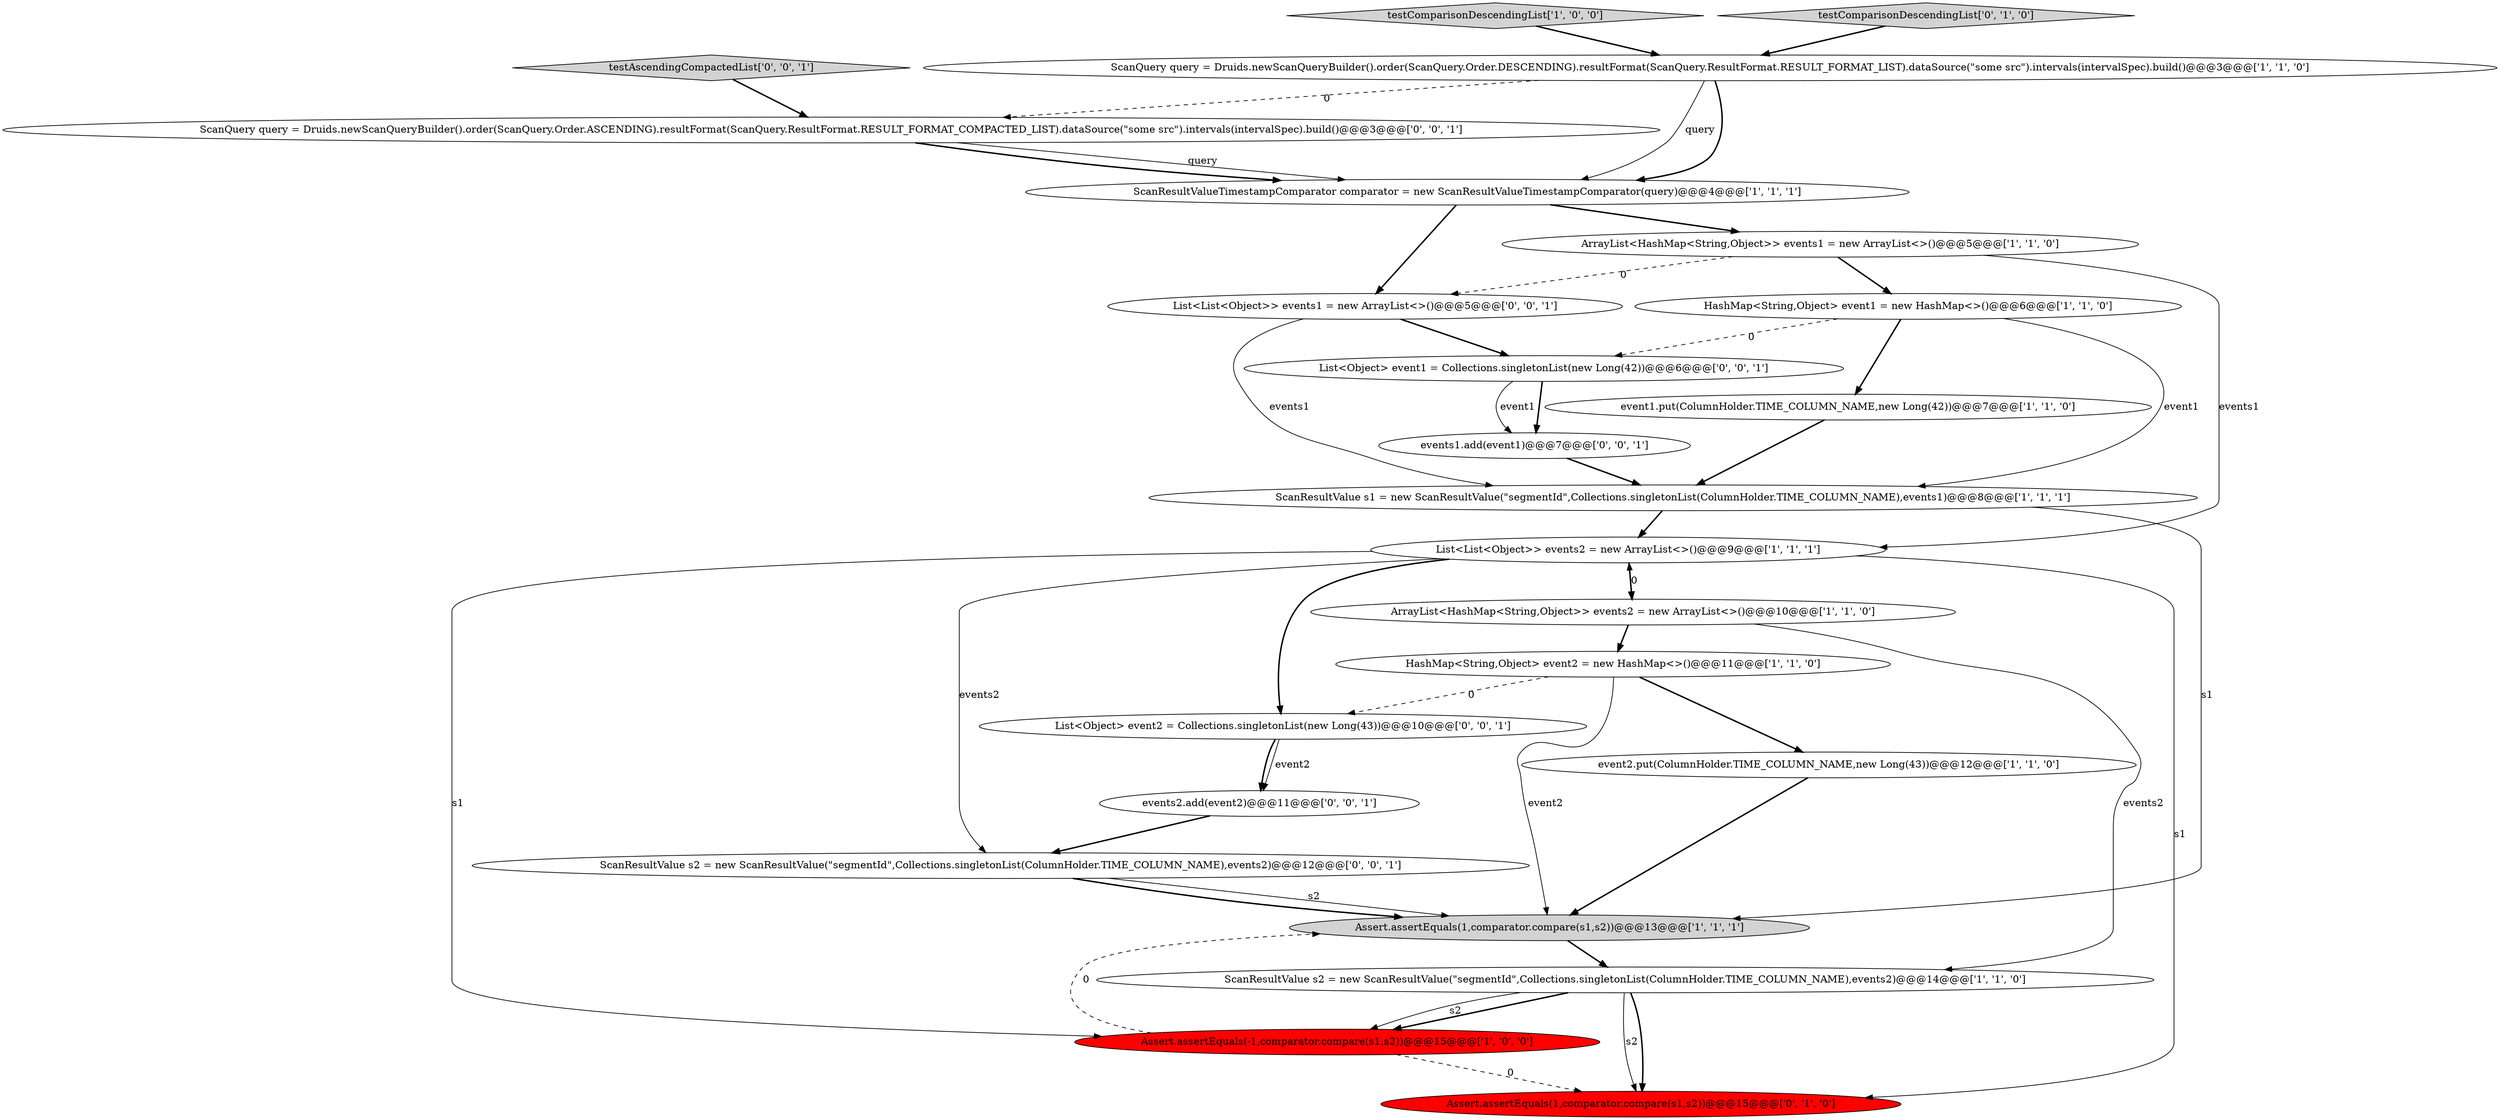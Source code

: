 digraph {
17 [style = filled, label = "List<Object> event1 = Collections.singletonList(new Long(42))@@@6@@@['0', '0', '1']", fillcolor = white, shape = ellipse image = "AAA0AAABBB3BBB"];
5 [style = filled, label = "ScanQuery query = Druids.newScanQueryBuilder().order(ScanQuery.Order.DESCENDING).resultFormat(ScanQuery.ResultFormat.RESULT_FORMAT_LIST).dataSource(\"some src\").intervals(intervalSpec).build()@@@3@@@['1', '1', '0']", fillcolor = white, shape = ellipse image = "AAA0AAABBB1BBB"];
15 [style = filled, label = "Assert.assertEquals(1,comparator.compare(s1,s2))@@@15@@@['0', '1', '0']", fillcolor = red, shape = ellipse image = "AAA1AAABBB2BBB"];
23 [style = filled, label = "events2.add(event2)@@@11@@@['0', '0', '1']", fillcolor = white, shape = ellipse image = "AAA0AAABBB3BBB"];
3 [style = filled, label = "event1.put(ColumnHolder.TIME_COLUMN_NAME,new Long(42))@@@7@@@['1', '1', '0']", fillcolor = white, shape = ellipse image = "AAA0AAABBB1BBB"];
18 [style = filled, label = "List<Object> event2 = Collections.singletonList(new Long(43))@@@10@@@['0', '0', '1']", fillcolor = white, shape = ellipse image = "AAA0AAABBB3BBB"];
11 [style = filled, label = "ArrayList<HashMap<String,Object>> events1 = new ArrayList<>()@@@5@@@['1', '1', '0']", fillcolor = white, shape = ellipse image = "AAA0AAABBB1BBB"];
6 [style = filled, label = "ScanResultValue s1 = new ScanResultValue(\"segmentId\",Collections.singletonList(ColumnHolder.TIME_COLUMN_NAME),events1)@@@8@@@['1', '1', '1']", fillcolor = white, shape = ellipse image = "AAA0AAABBB1BBB"];
0 [style = filled, label = "HashMap<String,Object> event2 = new HashMap<>()@@@11@@@['1', '1', '0']", fillcolor = white, shape = ellipse image = "AAA0AAABBB1BBB"];
13 [style = filled, label = "testComparisonDescendingList['1', '0', '0']", fillcolor = lightgray, shape = diamond image = "AAA0AAABBB1BBB"];
2 [style = filled, label = "HashMap<String,Object> event1 = new HashMap<>()@@@6@@@['1', '1', '0']", fillcolor = white, shape = ellipse image = "AAA0AAABBB1BBB"];
1 [style = filled, label = "Assert.assertEquals(-1,comparator.compare(s1,s2))@@@15@@@['1', '0', '0']", fillcolor = red, shape = ellipse image = "AAA1AAABBB1BBB"];
14 [style = filled, label = "testComparisonDescendingList['0', '1', '0']", fillcolor = lightgray, shape = diamond image = "AAA0AAABBB2BBB"];
9 [style = filled, label = "event2.put(ColumnHolder.TIME_COLUMN_NAME,new Long(43))@@@12@@@['1', '1', '0']", fillcolor = white, shape = ellipse image = "AAA0AAABBB1BBB"];
10 [style = filled, label = "ScanResultValue s2 = new ScanResultValue(\"segmentId\",Collections.singletonList(ColumnHolder.TIME_COLUMN_NAME),events2)@@@14@@@['1', '1', '0']", fillcolor = white, shape = ellipse image = "AAA0AAABBB1BBB"];
4 [style = filled, label = "ArrayList<HashMap<String,Object>> events2 = new ArrayList<>()@@@10@@@['1', '1', '0']", fillcolor = white, shape = ellipse image = "AAA0AAABBB1BBB"];
7 [style = filled, label = "List<List<Object>> events2 = new ArrayList<>()@@@9@@@['1', '1', '1']", fillcolor = white, shape = ellipse image = "AAA0AAABBB1BBB"];
22 [style = filled, label = "ScanQuery query = Druids.newScanQueryBuilder().order(ScanQuery.Order.ASCENDING).resultFormat(ScanQuery.ResultFormat.RESULT_FORMAT_COMPACTED_LIST).dataSource(\"some src\").intervals(intervalSpec).build()@@@3@@@['0', '0', '1']", fillcolor = white, shape = ellipse image = "AAA0AAABBB3BBB"];
19 [style = filled, label = "List<List<Object>> events1 = new ArrayList<>()@@@5@@@['0', '0', '1']", fillcolor = white, shape = ellipse image = "AAA0AAABBB3BBB"];
12 [style = filled, label = "Assert.assertEquals(1,comparator.compare(s1,s2))@@@13@@@['1', '1', '1']", fillcolor = lightgray, shape = ellipse image = "AAA0AAABBB1BBB"];
16 [style = filled, label = "ScanResultValue s2 = new ScanResultValue(\"segmentId\",Collections.singletonList(ColumnHolder.TIME_COLUMN_NAME),events2)@@@12@@@['0', '0', '1']", fillcolor = white, shape = ellipse image = "AAA0AAABBB3BBB"];
21 [style = filled, label = "testAscendingCompactedList['0', '0', '1']", fillcolor = lightgray, shape = diamond image = "AAA0AAABBB3BBB"];
8 [style = filled, label = "ScanResultValueTimestampComparator comparator = new ScanResultValueTimestampComparator(query)@@@4@@@['1', '1', '1']", fillcolor = white, shape = ellipse image = "AAA0AAABBB1BBB"];
20 [style = filled, label = "events1.add(event1)@@@7@@@['0', '0', '1']", fillcolor = white, shape = ellipse image = "AAA0AAABBB3BBB"];
19->6 [style = solid, label="events1"];
5->8 [style = bold, label=""];
0->9 [style = bold, label=""];
23->16 [style = bold, label=""];
10->15 [style = bold, label=""];
18->23 [style = bold, label=""];
6->12 [style = solid, label="s1"];
8->19 [style = bold, label=""];
1->15 [style = dashed, label="0"];
2->3 [style = bold, label=""];
3->6 [style = bold, label=""];
19->17 [style = bold, label=""];
7->4 [style = bold, label=""];
20->6 [style = bold, label=""];
22->8 [style = solid, label="query"];
16->12 [style = solid, label="s2"];
2->17 [style = dashed, label="0"];
0->12 [style = solid, label="event2"];
11->2 [style = bold, label=""];
4->0 [style = bold, label=""];
7->16 [style = solid, label="events2"];
22->8 [style = bold, label=""];
4->10 [style = solid, label="events2"];
1->12 [style = dashed, label="0"];
12->10 [style = bold, label=""];
18->23 [style = solid, label="event2"];
7->15 [style = solid, label="s1"];
21->22 [style = bold, label=""];
11->19 [style = dashed, label="0"];
4->7 [style = dashed, label="0"];
13->5 [style = bold, label=""];
7->18 [style = bold, label=""];
5->8 [style = solid, label="query"];
2->6 [style = solid, label="event1"];
0->18 [style = dashed, label="0"];
17->20 [style = bold, label=""];
17->20 [style = solid, label="event1"];
11->7 [style = solid, label="events1"];
9->12 [style = bold, label=""];
10->15 [style = solid, label="s2"];
6->7 [style = bold, label=""];
10->1 [style = bold, label=""];
8->11 [style = bold, label=""];
16->12 [style = bold, label=""];
7->1 [style = solid, label="s1"];
10->1 [style = solid, label="s2"];
14->5 [style = bold, label=""];
5->22 [style = dashed, label="0"];
}
